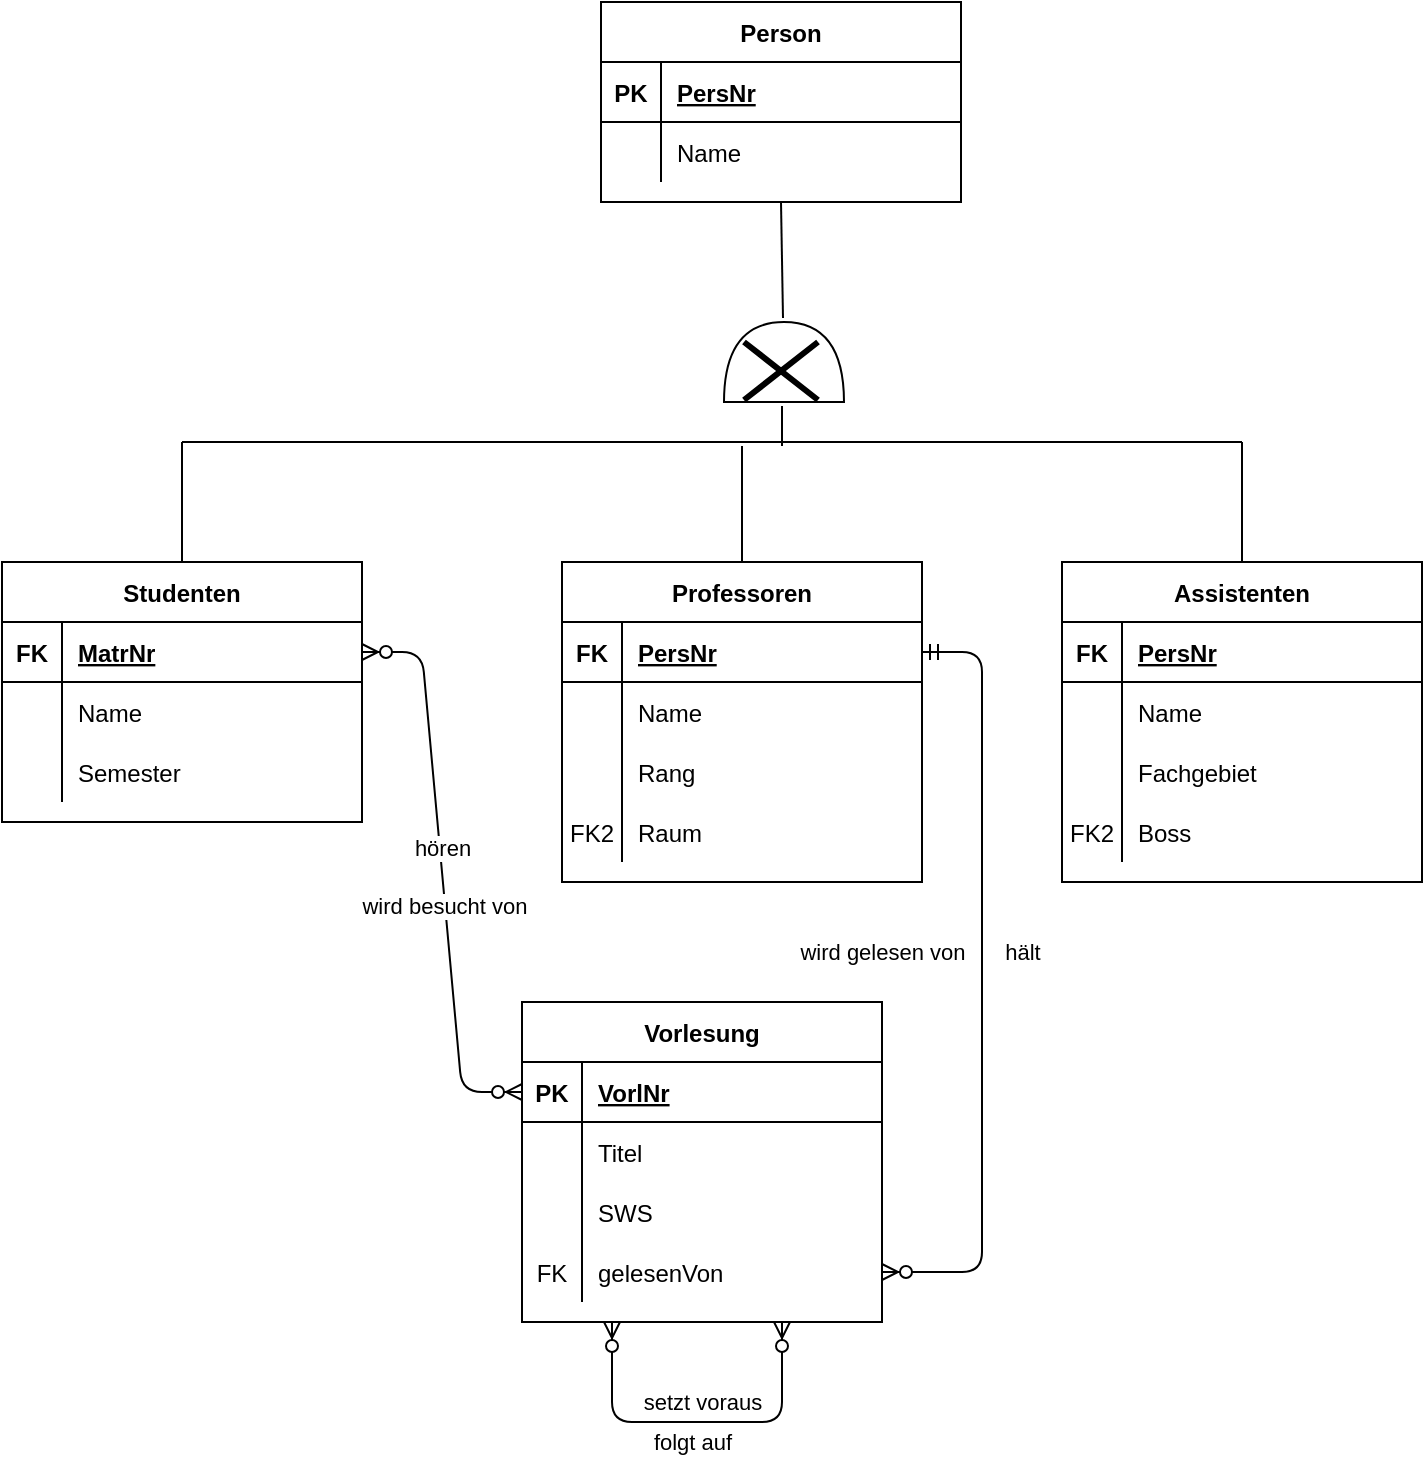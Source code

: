 <mxfile version="14.7.4" type="github">
  <diagram id="6ZEzqiTByCHPcqeZpNDx" name="Page-1">
    <mxGraphModel dx="1485" dy="793" grid="1" gridSize="10" guides="1" tooltips="1" connect="1" arrows="1" fold="1" page="1" pageScale="1" pageWidth="827" pageHeight="1169" math="0" shadow="0">
      <root>
        <mxCell id="0" />
        <mxCell id="1" parent="0" />
        <mxCell id="H8-wfPgOFTC-B2AmOx2r-1" value="Studenten" style="shape=table;startSize=30;container=1;collapsible=1;childLayout=tableLayout;fixedRows=1;rowLines=0;fontStyle=1;align=center;resizeLast=1;" parent="1" vertex="1">
          <mxGeometry x="70" y="390" width="180" height="130" as="geometry" />
        </mxCell>
        <mxCell id="H8-wfPgOFTC-B2AmOx2r-2" value="" style="shape=partialRectangle;collapsible=0;dropTarget=0;pointerEvents=0;fillColor=none;top=0;left=0;bottom=1;right=0;points=[[0,0.5],[1,0.5]];portConstraint=eastwest;" parent="H8-wfPgOFTC-B2AmOx2r-1" vertex="1">
          <mxGeometry y="30" width="180" height="30" as="geometry" />
        </mxCell>
        <mxCell id="H8-wfPgOFTC-B2AmOx2r-3" value="FK" style="shape=partialRectangle;connectable=0;fillColor=none;top=0;left=0;bottom=0;right=0;fontStyle=1;overflow=hidden;" parent="H8-wfPgOFTC-B2AmOx2r-2" vertex="1">
          <mxGeometry width="30" height="30" as="geometry" />
        </mxCell>
        <mxCell id="H8-wfPgOFTC-B2AmOx2r-4" value="MatrNr" style="shape=partialRectangle;connectable=0;fillColor=none;top=0;left=0;bottom=0;right=0;align=left;spacingLeft=6;fontStyle=5;overflow=hidden;" parent="H8-wfPgOFTC-B2AmOx2r-2" vertex="1">
          <mxGeometry x="30" width="150" height="30" as="geometry" />
        </mxCell>
        <mxCell id="H8-wfPgOFTC-B2AmOx2r-5" value="" style="shape=partialRectangle;collapsible=0;dropTarget=0;pointerEvents=0;fillColor=none;top=0;left=0;bottom=0;right=0;points=[[0,0.5],[1,0.5]];portConstraint=eastwest;" parent="H8-wfPgOFTC-B2AmOx2r-1" vertex="1">
          <mxGeometry y="60" width="180" height="30" as="geometry" />
        </mxCell>
        <mxCell id="H8-wfPgOFTC-B2AmOx2r-6" value="" style="shape=partialRectangle;connectable=0;fillColor=none;top=0;left=0;bottom=0;right=0;editable=1;overflow=hidden;" parent="H8-wfPgOFTC-B2AmOx2r-5" vertex="1">
          <mxGeometry width="30" height="30" as="geometry" />
        </mxCell>
        <mxCell id="H8-wfPgOFTC-B2AmOx2r-7" value="Name" style="shape=partialRectangle;connectable=0;fillColor=none;top=0;left=0;bottom=0;right=0;align=left;spacingLeft=6;overflow=hidden;" parent="H8-wfPgOFTC-B2AmOx2r-5" vertex="1">
          <mxGeometry x="30" width="150" height="30" as="geometry" />
        </mxCell>
        <mxCell id="H8-wfPgOFTC-B2AmOx2r-8" value="" style="shape=partialRectangle;collapsible=0;dropTarget=0;pointerEvents=0;fillColor=none;top=0;left=0;bottom=0;right=0;points=[[0,0.5],[1,0.5]];portConstraint=eastwest;" parent="H8-wfPgOFTC-B2AmOx2r-1" vertex="1">
          <mxGeometry y="90" width="180" height="30" as="geometry" />
        </mxCell>
        <mxCell id="H8-wfPgOFTC-B2AmOx2r-9" value="" style="shape=partialRectangle;connectable=0;fillColor=none;top=0;left=0;bottom=0;right=0;editable=1;overflow=hidden;" parent="H8-wfPgOFTC-B2AmOx2r-8" vertex="1">
          <mxGeometry width="30" height="30" as="geometry" />
        </mxCell>
        <mxCell id="H8-wfPgOFTC-B2AmOx2r-10" value="Semester" style="shape=partialRectangle;connectable=0;fillColor=none;top=0;left=0;bottom=0;right=0;align=left;spacingLeft=6;overflow=hidden;" parent="H8-wfPgOFTC-B2AmOx2r-8" vertex="1">
          <mxGeometry x="30" width="150" height="30" as="geometry" />
        </mxCell>
        <mxCell id="H8-wfPgOFTC-B2AmOx2r-14" value="Vorlesung" style="shape=table;startSize=30;container=1;collapsible=1;childLayout=tableLayout;fixedRows=1;rowLines=0;fontStyle=1;align=center;resizeLast=1;rounded=0;" parent="1" vertex="1">
          <mxGeometry x="330" y="610" width="180" height="160" as="geometry" />
        </mxCell>
        <mxCell id="H8-wfPgOFTC-B2AmOx2r-15" value="" style="shape=partialRectangle;collapsible=0;dropTarget=0;pointerEvents=0;fillColor=none;top=0;left=0;bottom=1;right=0;points=[[0,0.5],[1,0.5]];portConstraint=eastwest;" parent="H8-wfPgOFTC-B2AmOx2r-14" vertex="1">
          <mxGeometry y="30" width="180" height="30" as="geometry" />
        </mxCell>
        <mxCell id="H8-wfPgOFTC-B2AmOx2r-16" value="PK" style="shape=partialRectangle;connectable=0;fillColor=none;top=0;left=0;bottom=0;right=0;fontStyle=1;overflow=hidden;" parent="H8-wfPgOFTC-B2AmOx2r-15" vertex="1">
          <mxGeometry width="30" height="30" as="geometry" />
        </mxCell>
        <mxCell id="H8-wfPgOFTC-B2AmOx2r-17" value="VorlNr" style="shape=partialRectangle;connectable=0;fillColor=none;top=0;left=0;bottom=0;right=0;align=left;spacingLeft=6;fontStyle=5;overflow=hidden;" parent="H8-wfPgOFTC-B2AmOx2r-15" vertex="1">
          <mxGeometry x="30" width="150" height="30" as="geometry" />
        </mxCell>
        <mxCell id="H8-wfPgOFTC-B2AmOx2r-18" value="" style="shape=partialRectangle;collapsible=0;dropTarget=0;pointerEvents=0;fillColor=none;top=0;left=0;bottom=0;right=0;points=[[0,0.5],[1,0.5]];portConstraint=eastwest;" parent="H8-wfPgOFTC-B2AmOx2r-14" vertex="1">
          <mxGeometry y="60" width="180" height="30" as="geometry" />
        </mxCell>
        <mxCell id="H8-wfPgOFTC-B2AmOx2r-19" value="" style="shape=partialRectangle;connectable=0;fillColor=none;top=0;left=0;bottom=0;right=0;editable=1;overflow=hidden;" parent="H8-wfPgOFTC-B2AmOx2r-18" vertex="1">
          <mxGeometry width="30" height="30" as="geometry" />
        </mxCell>
        <mxCell id="H8-wfPgOFTC-B2AmOx2r-20" value="Titel" style="shape=partialRectangle;connectable=0;fillColor=none;top=0;left=0;bottom=0;right=0;align=left;spacingLeft=6;overflow=hidden;" parent="H8-wfPgOFTC-B2AmOx2r-18" vertex="1">
          <mxGeometry x="30" width="150" height="30" as="geometry" />
        </mxCell>
        <mxCell id="H8-wfPgOFTC-B2AmOx2r-21" value="" style="shape=partialRectangle;collapsible=0;dropTarget=0;pointerEvents=0;fillColor=none;top=0;left=0;bottom=0;right=0;points=[[0,0.5],[1,0.5]];portConstraint=eastwest;" parent="H8-wfPgOFTC-B2AmOx2r-14" vertex="1">
          <mxGeometry y="90" width="180" height="30" as="geometry" />
        </mxCell>
        <mxCell id="H8-wfPgOFTC-B2AmOx2r-22" value="" style="shape=partialRectangle;connectable=0;fillColor=none;top=0;left=0;bottom=0;right=0;editable=1;overflow=hidden;" parent="H8-wfPgOFTC-B2AmOx2r-21" vertex="1">
          <mxGeometry width="30" height="30" as="geometry" />
        </mxCell>
        <mxCell id="H8-wfPgOFTC-B2AmOx2r-23" value="SWS" style="shape=partialRectangle;connectable=0;fillColor=none;top=0;left=0;bottom=0;right=0;align=left;spacingLeft=6;overflow=hidden;" parent="H8-wfPgOFTC-B2AmOx2r-21" vertex="1">
          <mxGeometry x="30" width="150" height="30" as="geometry" />
        </mxCell>
        <mxCell id="H8-wfPgOFTC-B2AmOx2r-24" value="" style="shape=partialRectangle;collapsible=0;dropTarget=0;pointerEvents=0;fillColor=none;top=0;left=0;bottom=0;right=0;points=[[0,0.5],[1,0.5]];portConstraint=eastwest;" parent="H8-wfPgOFTC-B2AmOx2r-14" vertex="1">
          <mxGeometry y="120" width="180" height="30" as="geometry" />
        </mxCell>
        <mxCell id="H8-wfPgOFTC-B2AmOx2r-25" value="FK" style="shape=partialRectangle;connectable=0;fillColor=none;top=0;left=0;bottom=0;right=0;editable=1;overflow=hidden;" parent="H8-wfPgOFTC-B2AmOx2r-24" vertex="1">
          <mxGeometry width="30" height="30" as="geometry" />
        </mxCell>
        <mxCell id="H8-wfPgOFTC-B2AmOx2r-26" value="gelesenVon" style="shape=partialRectangle;connectable=0;fillColor=none;top=0;left=0;bottom=0;right=0;align=left;spacingLeft=6;overflow=hidden;" parent="H8-wfPgOFTC-B2AmOx2r-24" vertex="1">
          <mxGeometry x="30" width="150" height="30" as="geometry" />
        </mxCell>
        <mxCell id="H8-wfPgOFTC-B2AmOx2r-28" value="" style="shape=or;whiteSpace=wrap;html=1;rotation=-90;" parent="1" vertex="1">
          <mxGeometry x="441" y="260" width="40" height="60" as="geometry" />
        </mxCell>
        <mxCell id="H8-wfPgOFTC-B2AmOx2r-29" value="" style="shape=umlDestroy;whiteSpace=wrap;html=1;strokeWidth=3;" parent="1" vertex="1">
          <mxGeometry x="441" y="280" width="37" height="29" as="geometry" />
        </mxCell>
        <mxCell id="H8-wfPgOFTC-B2AmOx2r-46" value="" style="endArrow=none;html=1;rounded=0;entryX=0.5;entryY=0;entryDx=0;entryDy=0;" parent="1" target="wUR80qAELujqM1dRtiSb-3" edge="1">
          <mxGeometry relative="1" as="geometry">
            <mxPoint x="690" y="330" as="sourcePoint" />
            <mxPoint x="790" y="360" as="targetPoint" />
          </mxGeometry>
        </mxCell>
        <mxCell id="Qw-vWrYAbur7sUExyfnh-15" value="" style="endArrow=none;html=1;rounded=0;entryX=0.5;entryY=0;entryDx=0;entryDy=0;" parent="1" target="wUR80qAELujqM1dRtiSb-16" edge="1">
          <mxGeometry relative="1" as="geometry">
            <mxPoint x="440" y="332" as="sourcePoint" />
            <mxPoint x="360" y="380" as="targetPoint" />
          </mxGeometry>
        </mxCell>
        <mxCell id="Qw-vWrYAbur7sUExyfnh-19" value="" style="endArrow=none;html=1;rounded=0;" parent="1" edge="1">
          <mxGeometry relative="1" as="geometry">
            <mxPoint x="160" y="330" as="sourcePoint" />
            <mxPoint x="690" y="330" as="targetPoint" />
          </mxGeometry>
        </mxCell>
        <mxCell id="Qw-vWrYAbur7sUExyfnh-25" value="" style="endArrow=none;html=1;rounded=0;exitX=0;exitY=0.5;exitDx=0;exitDy=0;exitPerimeter=0;" parent="1" edge="1">
          <mxGeometry relative="1" as="geometry">
            <mxPoint x="460" y="312" as="sourcePoint" />
            <mxPoint x="460" y="332" as="targetPoint" />
          </mxGeometry>
        </mxCell>
        <mxCell id="wUR80qAELujqM1dRtiSb-3" value="Assistenten" style="shape=table;startSize=30;container=1;collapsible=1;childLayout=tableLayout;fixedRows=1;rowLines=0;fontStyle=1;align=center;resizeLast=1;" parent="1" vertex="1">
          <mxGeometry x="600" y="390" width="180" height="160" as="geometry" />
        </mxCell>
        <mxCell id="wUR80qAELujqM1dRtiSb-4" value="" style="shape=partialRectangle;collapsible=0;dropTarget=0;pointerEvents=0;fillColor=none;top=0;left=0;bottom=1;right=0;points=[[0,0.5],[1,0.5]];portConstraint=eastwest;" parent="wUR80qAELujqM1dRtiSb-3" vertex="1">
          <mxGeometry y="30" width="180" height="30" as="geometry" />
        </mxCell>
        <mxCell id="wUR80qAELujqM1dRtiSb-5" value="FK" style="shape=partialRectangle;connectable=0;fillColor=none;top=0;left=0;bottom=0;right=0;fontStyle=1;overflow=hidden;" parent="wUR80qAELujqM1dRtiSb-4" vertex="1">
          <mxGeometry width="30" height="30" as="geometry" />
        </mxCell>
        <mxCell id="wUR80qAELujqM1dRtiSb-6" value="PersNr" style="shape=partialRectangle;connectable=0;fillColor=none;top=0;left=0;bottom=0;right=0;align=left;spacingLeft=6;fontStyle=5;overflow=hidden;" parent="wUR80qAELujqM1dRtiSb-4" vertex="1">
          <mxGeometry x="30" width="150" height="30" as="geometry" />
        </mxCell>
        <mxCell id="wUR80qAELujqM1dRtiSb-7" value="" style="shape=partialRectangle;collapsible=0;dropTarget=0;pointerEvents=0;fillColor=none;top=0;left=0;bottom=0;right=0;points=[[0,0.5],[1,0.5]];portConstraint=eastwest;" parent="wUR80qAELujqM1dRtiSb-3" vertex="1">
          <mxGeometry y="60" width="180" height="30" as="geometry" />
        </mxCell>
        <mxCell id="wUR80qAELujqM1dRtiSb-8" value="" style="shape=partialRectangle;connectable=0;fillColor=none;top=0;left=0;bottom=0;right=0;editable=1;overflow=hidden;" parent="wUR80qAELujqM1dRtiSb-7" vertex="1">
          <mxGeometry width="30" height="30" as="geometry" />
        </mxCell>
        <mxCell id="wUR80qAELujqM1dRtiSb-9" value="Name" style="shape=partialRectangle;connectable=0;fillColor=none;top=0;left=0;bottom=0;right=0;align=left;spacingLeft=6;overflow=hidden;" parent="wUR80qAELujqM1dRtiSb-7" vertex="1">
          <mxGeometry x="30" width="150" height="30" as="geometry" />
        </mxCell>
        <mxCell id="wUR80qAELujqM1dRtiSb-13" value="" style="shape=partialRectangle;collapsible=0;dropTarget=0;pointerEvents=0;fillColor=none;top=0;left=0;bottom=0;right=0;points=[[0,0.5],[1,0.5]];portConstraint=eastwest;" parent="wUR80qAELujqM1dRtiSb-3" vertex="1">
          <mxGeometry y="90" width="180" height="30" as="geometry" />
        </mxCell>
        <mxCell id="wUR80qAELujqM1dRtiSb-14" value="" style="shape=partialRectangle;connectable=0;fillColor=none;top=0;left=0;bottom=0;right=0;editable=1;overflow=hidden;" parent="wUR80qAELujqM1dRtiSb-13" vertex="1">
          <mxGeometry width="30" height="30" as="geometry" />
        </mxCell>
        <mxCell id="wUR80qAELujqM1dRtiSb-15" value="Fachgebiet" style="shape=partialRectangle;connectable=0;fillColor=none;top=0;left=0;bottom=0;right=0;align=left;spacingLeft=6;overflow=hidden;" parent="wUR80qAELujqM1dRtiSb-13" vertex="1">
          <mxGeometry x="30" width="150" height="30" as="geometry" />
        </mxCell>
        <mxCell id="wUR80qAELujqM1dRtiSb-10" value="" style="shape=partialRectangle;collapsible=0;dropTarget=0;pointerEvents=0;fillColor=none;top=0;left=0;bottom=0;right=0;points=[[0,0.5],[1,0.5]];portConstraint=eastwest;" parent="wUR80qAELujqM1dRtiSb-3" vertex="1">
          <mxGeometry y="120" width="180" height="30" as="geometry" />
        </mxCell>
        <mxCell id="wUR80qAELujqM1dRtiSb-11" value="FK2" style="shape=partialRectangle;connectable=0;fillColor=none;top=0;left=0;bottom=0;right=0;editable=1;overflow=hidden;" parent="wUR80qAELujqM1dRtiSb-10" vertex="1">
          <mxGeometry width="30" height="30" as="geometry" />
        </mxCell>
        <mxCell id="wUR80qAELujqM1dRtiSb-12" value="Boss" style="shape=partialRectangle;connectable=0;fillColor=none;top=0;left=0;bottom=0;right=0;align=left;spacingLeft=6;overflow=hidden;" parent="wUR80qAELujqM1dRtiSb-10" vertex="1">
          <mxGeometry x="30" width="150" height="30" as="geometry" />
        </mxCell>
        <mxCell id="wUR80qAELujqM1dRtiSb-16" value="Professoren" style="shape=table;startSize=30;container=1;collapsible=1;childLayout=tableLayout;fixedRows=1;rowLines=0;fontStyle=1;align=center;resizeLast=1;" parent="1" vertex="1">
          <mxGeometry x="350" y="390" width="180" height="160" as="geometry" />
        </mxCell>
        <mxCell id="wUR80qAELujqM1dRtiSb-17" value="" style="shape=partialRectangle;collapsible=0;dropTarget=0;pointerEvents=0;fillColor=none;top=0;left=0;bottom=1;right=0;points=[[0,0.5],[1,0.5]];portConstraint=eastwest;" parent="wUR80qAELujqM1dRtiSb-16" vertex="1">
          <mxGeometry y="30" width="180" height="30" as="geometry" />
        </mxCell>
        <mxCell id="wUR80qAELujqM1dRtiSb-18" value="FK" style="shape=partialRectangle;connectable=0;fillColor=none;top=0;left=0;bottom=0;right=0;fontStyle=1;overflow=hidden;" parent="wUR80qAELujqM1dRtiSb-17" vertex="1">
          <mxGeometry width="30" height="30" as="geometry" />
        </mxCell>
        <mxCell id="wUR80qAELujqM1dRtiSb-19" value="PersNr" style="shape=partialRectangle;connectable=0;fillColor=none;top=0;left=0;bottom=0;right=0;align=left;spacingLeft=6;fontStyle=5;overflow=hidden;" parent="wUR80qAELujqM1dRtiSb-17" vertex="1">
          <mxGeometry x="30" width="150" height="30" as="geometry" />
        </mxCell>
        <mxCell id="wUR80qAELujqM1dRtiSb-23" value="" style="shape=partialRectangle;collapsible=0;dropTarget=0;pointerEvents=0;fillColor=none;top=0;left=0;bottom=0;right=0;points=[[0,0.5],[1,0.5]];portConstraint=eastwest;" parent="wUR80qAELujqM1dRtiSb-16" vertex="1">
          <mxGeometry y="60" width="180" height="30" as="geometry" />
        </mxCell>
        <mxCell id="wUR80qAELujqM1dRtiSb-24" value="" style="shape=partialRectangle;connectable=0;fillColor=none;top=0;left=0;bottom=0;right=0;editable=1;overflow=hidden;" parent="wUR80qAELujqM1dRtiSb-23" vertex="1">
          <mxGeometry width="30" height="30" as="geometry" />
        </mxCell>
        <mxCell id="wUR80qAELujqM1dRtiSb-25" value="Name" style="shape=partialRectangle;connectable=0;fillColor=none;top=0;left=0;bottom=0;right=0;align=left;spacingLeft=6;overflow=hidden;" parent="wUR80qAELujqM1dRtiSb-23" vertex="1">
          <mxGeometry x="30" width="150" height="30" as="geometry" />
        </mxCell>
        <mxCell id="wUR80qAELujqM1dRtiSb-26" value="" style="shape=partialRectangle;collapsible=0;dropTarget=0;pointerEvents=0;fillColor=none;top=0;left=0;bottom=0;right=0;points=[[0,0.5],[1,0.5]];portConstraint=eastwest;" parent="wUR80qAELujqM1dRtiSb-16" vertex="1">
          <mxGeometry y="90" width="180" height="30" as="geometry" />
        </mxCell>
        <mxCell id="wUR80qAELujqM1dRtiSb-27" value="" style="shape=partialRectangle;connectable=0;fillColor=none;top=0;left=0;bottom=0;right=0;editable=1;overflow=hidden;" parent="wUR80qAELujqM1dRtiSb-26" vertex="1">
          <mxGeometry width="30" height="30" as="geometry" />
        </mxCell>
        <mxCell id="wUR80qAELujqM1dRtiSb-28" value="Rang" style="shape=partialRectangle;connectable=0;fillColor=none;top=0;left=0;bottom=0;right=0;align=left;spacingLeft=6;overflow=hidden;" parent="wUR80qAELujqM1dRtiSb-26" vertex="1">
          <mxGeometry x="30" width="150" height="30" as="geometry" />
        </mxCell>
        <mxCell id="wUR80qAELujqM1dRtiSb-20" value="" style="shape=partialRectangle;collapsible=0;dropTarget=0;pointerEvents=0;fillColor=none;top=0;left=0;bottom=0;right=0;points=[[0,0.5],[1,0.5]];portConstraint=eastwest;" parent="wUR80qAELujqM1dRtiSb-16" vertex="1">
          <mxGeometry y="120" width="180" height="30" as="geometry" />
        </mxCell>
        <mxCell id="wUR80qAELujqM1dRtiSb-21" value="FK2" style="shape=partialRectangle;connectable=0;fillColor=none;top=0;left=0;bottom=0;right=0;editable=1;overflow=hidden;" parent="wUR80qAELujqM1dRtiSb-20" vertex="1">
          <mxGeometry width="30" height="30" as="geometry" />
        </mxCell>
        <mxCell id="wUR80qAELujqM1dRtiSb-22" value="Raum" style="shape=partialRectangle;connectable=0;fillColor=none;top=0;left=0;bottom=0;right=0;align=left;spacingLeft=6;overflow=hidden;" parent="wUR80qAELujqM1dRtiSb-20" vertex="1">
          <mxGeometry x="30" width="150" height="30" as="geometry" />
        </mxCell>
        <mxCell id="GTf8PSnhSUS8eDT8XuDn-11" value="" style="edgeStyle=entityRelationEdgeStyle;fontSize=12;html=1;endArrow=ERzeroToMany;startArrow=ERmandOne;entryX=1;entryY=0.5;entryDx=0;entryDy=0;" edge="1" parent="1" source="wUR80qAELujqM1dRtiSb-17" target="H8-wfPgOFTC-B2AmOx2r-24">
          <mxGeometry width="100" height="100" relative="1" as="geometry">
            <mxPoint x="450" y="180" as="sourcePoint" />
            <mxPoint x="770" y="30" as="targetPoint" />
          </mxGeometry>
        </mxCell>
        <mxCell id="GTf8PSnhSUS8eDT8XuDn-13" value="&lt;div&gt;wird gelesen von&lt;/div&gt;" style="edgeLabel;html=1;align=center;verticalAlign=middle;resizable=0;points=[];" vertex="1" connectable="0" parent="GTf8PSnhSUS8eDT8XuDn-11">
          <mxGeometry x="0.045" y="-1" relative="1" as="geometry">
            <mxPoint x="-49" y="-24" as="offset" />
          </mxGeometry>
        </mxCell>
        <mxCell id="GTf8PSnhSUS8eDT8XuDn-16" value="&lt;div&gt;hält&lt;/div&gt;" style="edgeLabel;html=1;align=center;verticalAlign=middle;resizable=0;points=[];" vertex="1" connectable="0" parent="GTf8PSnhSUS8eDT8XuDn-11">
          <mxGeometry x="-0.091" y="-4" relative="1" as="geometry">
            <mxPoint x="24" y="2" as="offset" />
          </mxGeometry>
        </mxCell>
        <mxCell id="GTf8PSnhSUS8eDT8XuDn-18" value="" style="edgeStyle=entityRelationEdgeStyle;fontSize=12;html=1;endArrow=ERzeroToMany;endFill=1;startArrow=ERzeroToMany;entryX=0;entryY=0.5;entryDx=0;entryDy=0;exitX=1;exitY=0.5;exitDx=0;exitDy=0;" edge="1" parent="1" source="H8-wfPgOFTC-B2AmOx2r-2" target="H8-wfPgOFTC-B2AmOx2r-15">
          <mxGeometry width="100" height="100" relative="1" as="geometry">
            <mxPoint x="460" y="180" as="sourcePoint" />
            <mxPoint x="560" y="80" as="targetPoint" />
          </mxGeometry>
        </mxCell>
        <mxCell id="GTf8PSnhSUS8eDT8XuDn-19" value="&lt;div&gt;hören&lt;/div&gt;" style="edgeLabel;html=1;align=center;verticalAlign=middle;resizable=0;points=[];" vertex="1" connectable="0" parent="GTf8PSnhSUS8eDT8XuDn-18">
          <mxGeometry x="0.019" relative="1" as="geometry">
            <mxPoint y="-15" as="offset" />
          </mxGeometry>
        </mxCell>
        <mxCell id="GTf8PSnhSUS8eDT8XuDn-20" value="&lt;div&gt;wird besucht von&lt;/div&gt;" style="edgeLabel;html=1;align=center;verticalAlign=middle;resizable=0;points=[];" vertex="1" connectable="0" parent="GTf8PSnhSUS8eDT8XuDn-18">
          <mxGeometry x="0.009" y="1" relative="1" as="geometry">
            <mxPoint y="16" as="offset" />
          </mxGeometry>
        </mxCell>
        <mxCell id="GTf8PSnhSUS8eDT8XuDn-26" value="" style="endArrow=none;html=1;rounded=0;exitX=0.5;exitY=1;exitDx=0;exitDy=0;" edge="1" parent="1" source="GTf8PSnhSUS8eDT8XuDn-27">
          <mxGeometry relative="1" as="geometry">
            <mxPoint x="461" y="200" as="sourcePoint" />
            <mxPoint x="460.5" y="268" as="targetPoint" />
          </mxGeometry>
        </mxCell>
        <mxCell id="GTf8PSnhSUS8eDT8XuDn-27" value="Person" style="shape=table;startSize=30;container=1;collapsible=1;childLayout=tableLayout;fixedRows=1;rowLines=0;fontStyle=1;align=center;resizeLast=1;" vertex="1" parent="1">
          <mxGeometry x="369.5" y="110" width="180" height="100" as="geometry" />
        </mxCell>
        <mxCell id="GTf8PSnhSUS8eDT8XuDn-28" value="" style="shape=partialRectangle;collapsible=0;dropTarget=0;pointerEvents=0;fillColor=none;top=0;left=0;bottom=1;right=0;points=[[0,0.5],[1,0.5]];portConstraint=eastwest;" vertex="1" parent="GTf8PSnhSUS8eDT8XuDn-27">
          <mxGeometry y="30" width="180" height="30" as="geometry" />
        </mxCell>
        <mxCell id="GTf8PSnhSUS8eDT8XuDn-29" value="PK" style="shape=partialRectangle;connectable=0;fillColor=none;top=0;left=0;bottom=0;right=0;fontStyle=1;overflow=hidden;" vertex="1" parent="GTf8PSnhSUS8eDT8XuDn-28">
          <mxGeometry width="30" height="30" as="geometry" />
        </mxCell>
        <mxCell id="GTf8PSnhSUS8eDT8XuDn-30" value="PersNr" style="shape=partialRectangle;connectable=0;fillColor=none;top=0;left=0;bottom=0;right=0;align=left;spacingLeft=6;fontStyle=5;overflow=hidden;" vertex="1" parent="GTf8PSnhSUS8eDT8XuDn-28">
          <mxGeometry x="30" width="150" height="30" as="geometry" />
        </mxCell>
        <mxCell id="GTf8PSnhSUS8eDT8XuDn-31" value="" style="shape=partialRectangle;collapsible=0;dropTarget=0;pointerEvents=0;fillColor=none;top=0;left=0;bottom=0;right=0;points=[[0,0.5],[1,0.5]];portConstraint=eastwest;" vertex="1" parent="GTf8PSnhSUS8eDT8XuDn-27">
          <mxGeometry y="60" width="180" height="30" as="geometry" />
        </mxCell>
        <mxCell id="GTf8PSnhSUS8eDT8XuDn-32" value="" style="shape=partialRectangle;connectable=0;fillColor=none;top=0;left=0;bottom=0;right=0;editable=1;overflow=hidden;" vertex="1" parent="GTf8PSnhSUS8eDT8XuDn-31">
          <mxGeometry width="30" height="30" as="geometry" />
        </mxCell>
        <mxCell id="GTf8PSnhSUS8eDT8XuDn-33" value="Name" style="shape=partialRectangle;connectable=0;fillColor=none;top=0;left=0;bottom=0;right=0;align=left;spacingLeft=6;overflow=hidden;" vertex="1" parent="GTf8PSnhSUS8eDT8XuDn-31">
          <mxGeometry x="30" width="150" height="30" as="geometry" />
        </mxCell>
        <mxCell id="GTf8PSnhSUS8eDT8XuDn-40" value="" style="endArrow=none;html=1;rounded=0;exitX=0.5;exitY=0;exitDx=0;exitDy=0;" edge="1" parent="1" source="H8-wfPgOFTC-B2AmOx2r-1">
          <mxGeometry relative="1" as="geometry">
            <mxPoint x="450" y="342" as="sourcePoint" />
            <mxPoint x="160" y="330" as="targetPoint" />
          </mxGeometry>
        </mxCell>
        <mxCell id="GTf8PSnhSUS8eDT8XuDn-41" value="" style="edgeStyle=elbowEdgeStyle;fontSize=12;html=1;endArrow=ERzeroToMany;endFill=1;startArrow=ERzeroToMany;exitX=0.25;exitY=1;exitDx=0;exitDy=0;elbow=vertical;" edge="1" parent="1" source="H8-wfPgOFTC-B2AmOx2r-14">
          <mxGeometry width="100" height="100" relative="1" as="geometry">
            <mxPoint x="420" y="730" as="sourcePoint" />
            <mxPoint x="460" y="770" as="targetPoint" />
            <Array as="points">
              <mxPoint x="420" y="820" />
            </Array>
          </mxGeometry>
        </mxCell>
        <mxCell id="GTf8PSnhSUS8eDT8XuDn-43" value="&lt;div&gt;setzt voraus&lt;/div&gt;" style="edgeLabel;html=1;align=center;verticalAlign=middle;resizable=0;points=[];" vertex="1" connectable="0" parent="GTf8PSnhSUS8eDT8XuDn-41">
          <mxGeometry x="0.253" relative="1" as="geometry">
            <mxPoint x="-21" y="-10" as="offset" />
          </mxGeometry>
        </mxCell>
        <mxCell id="GTf8PSnhSUS8eDT8XuDn-44" value="&lt;div&gt;folgt auf&lt;/div&gt;" style="edgeLabel;html=1;align=center;verticalAlign=middle;resizable=0;points=[];" vertex="1" connectable="0" parent="GTf8PSnhSUS8eDT8XuDn-41">
          <mxGeometry x="0.266" y="-3" relative="1" as="geometry">
            <mxPoint x="-27" y="7" as="offset" />
          </mxGeometry>
        </mxCell>
      </root>
    </mxGraphModel>
  </diagram>
</mxfile>
